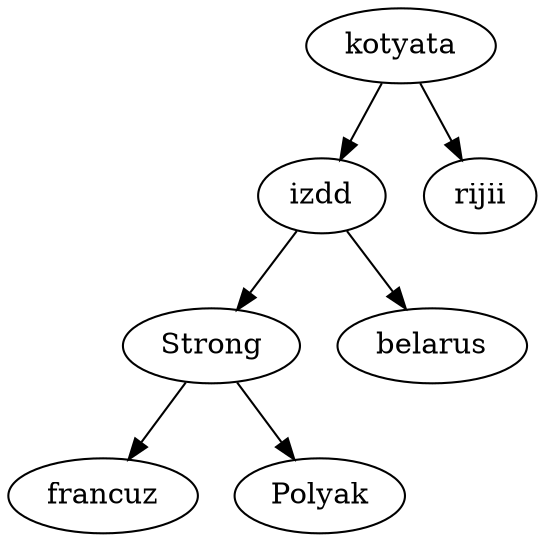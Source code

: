 digraph G {
A00B22270 [label = "kotyata"];
A00B22270 -> A00B22298;
A00B22270 -> A00B22310;
A00B22298 [label = "izdd"];
A00B22298 -> A00B222C0;
A00B22298 -> A00B222E8;
A00B222C0 [label = "Strong"];
A00B222C0 -> A00B23378;
A00B222C0 -> A00B23350;
A00B23378 [label = "francuz"];
A00B23350 [label = "Polyak"];
A00B222E8 [label = "belarus"];
A00B22310 [label = "rijii"];
}
